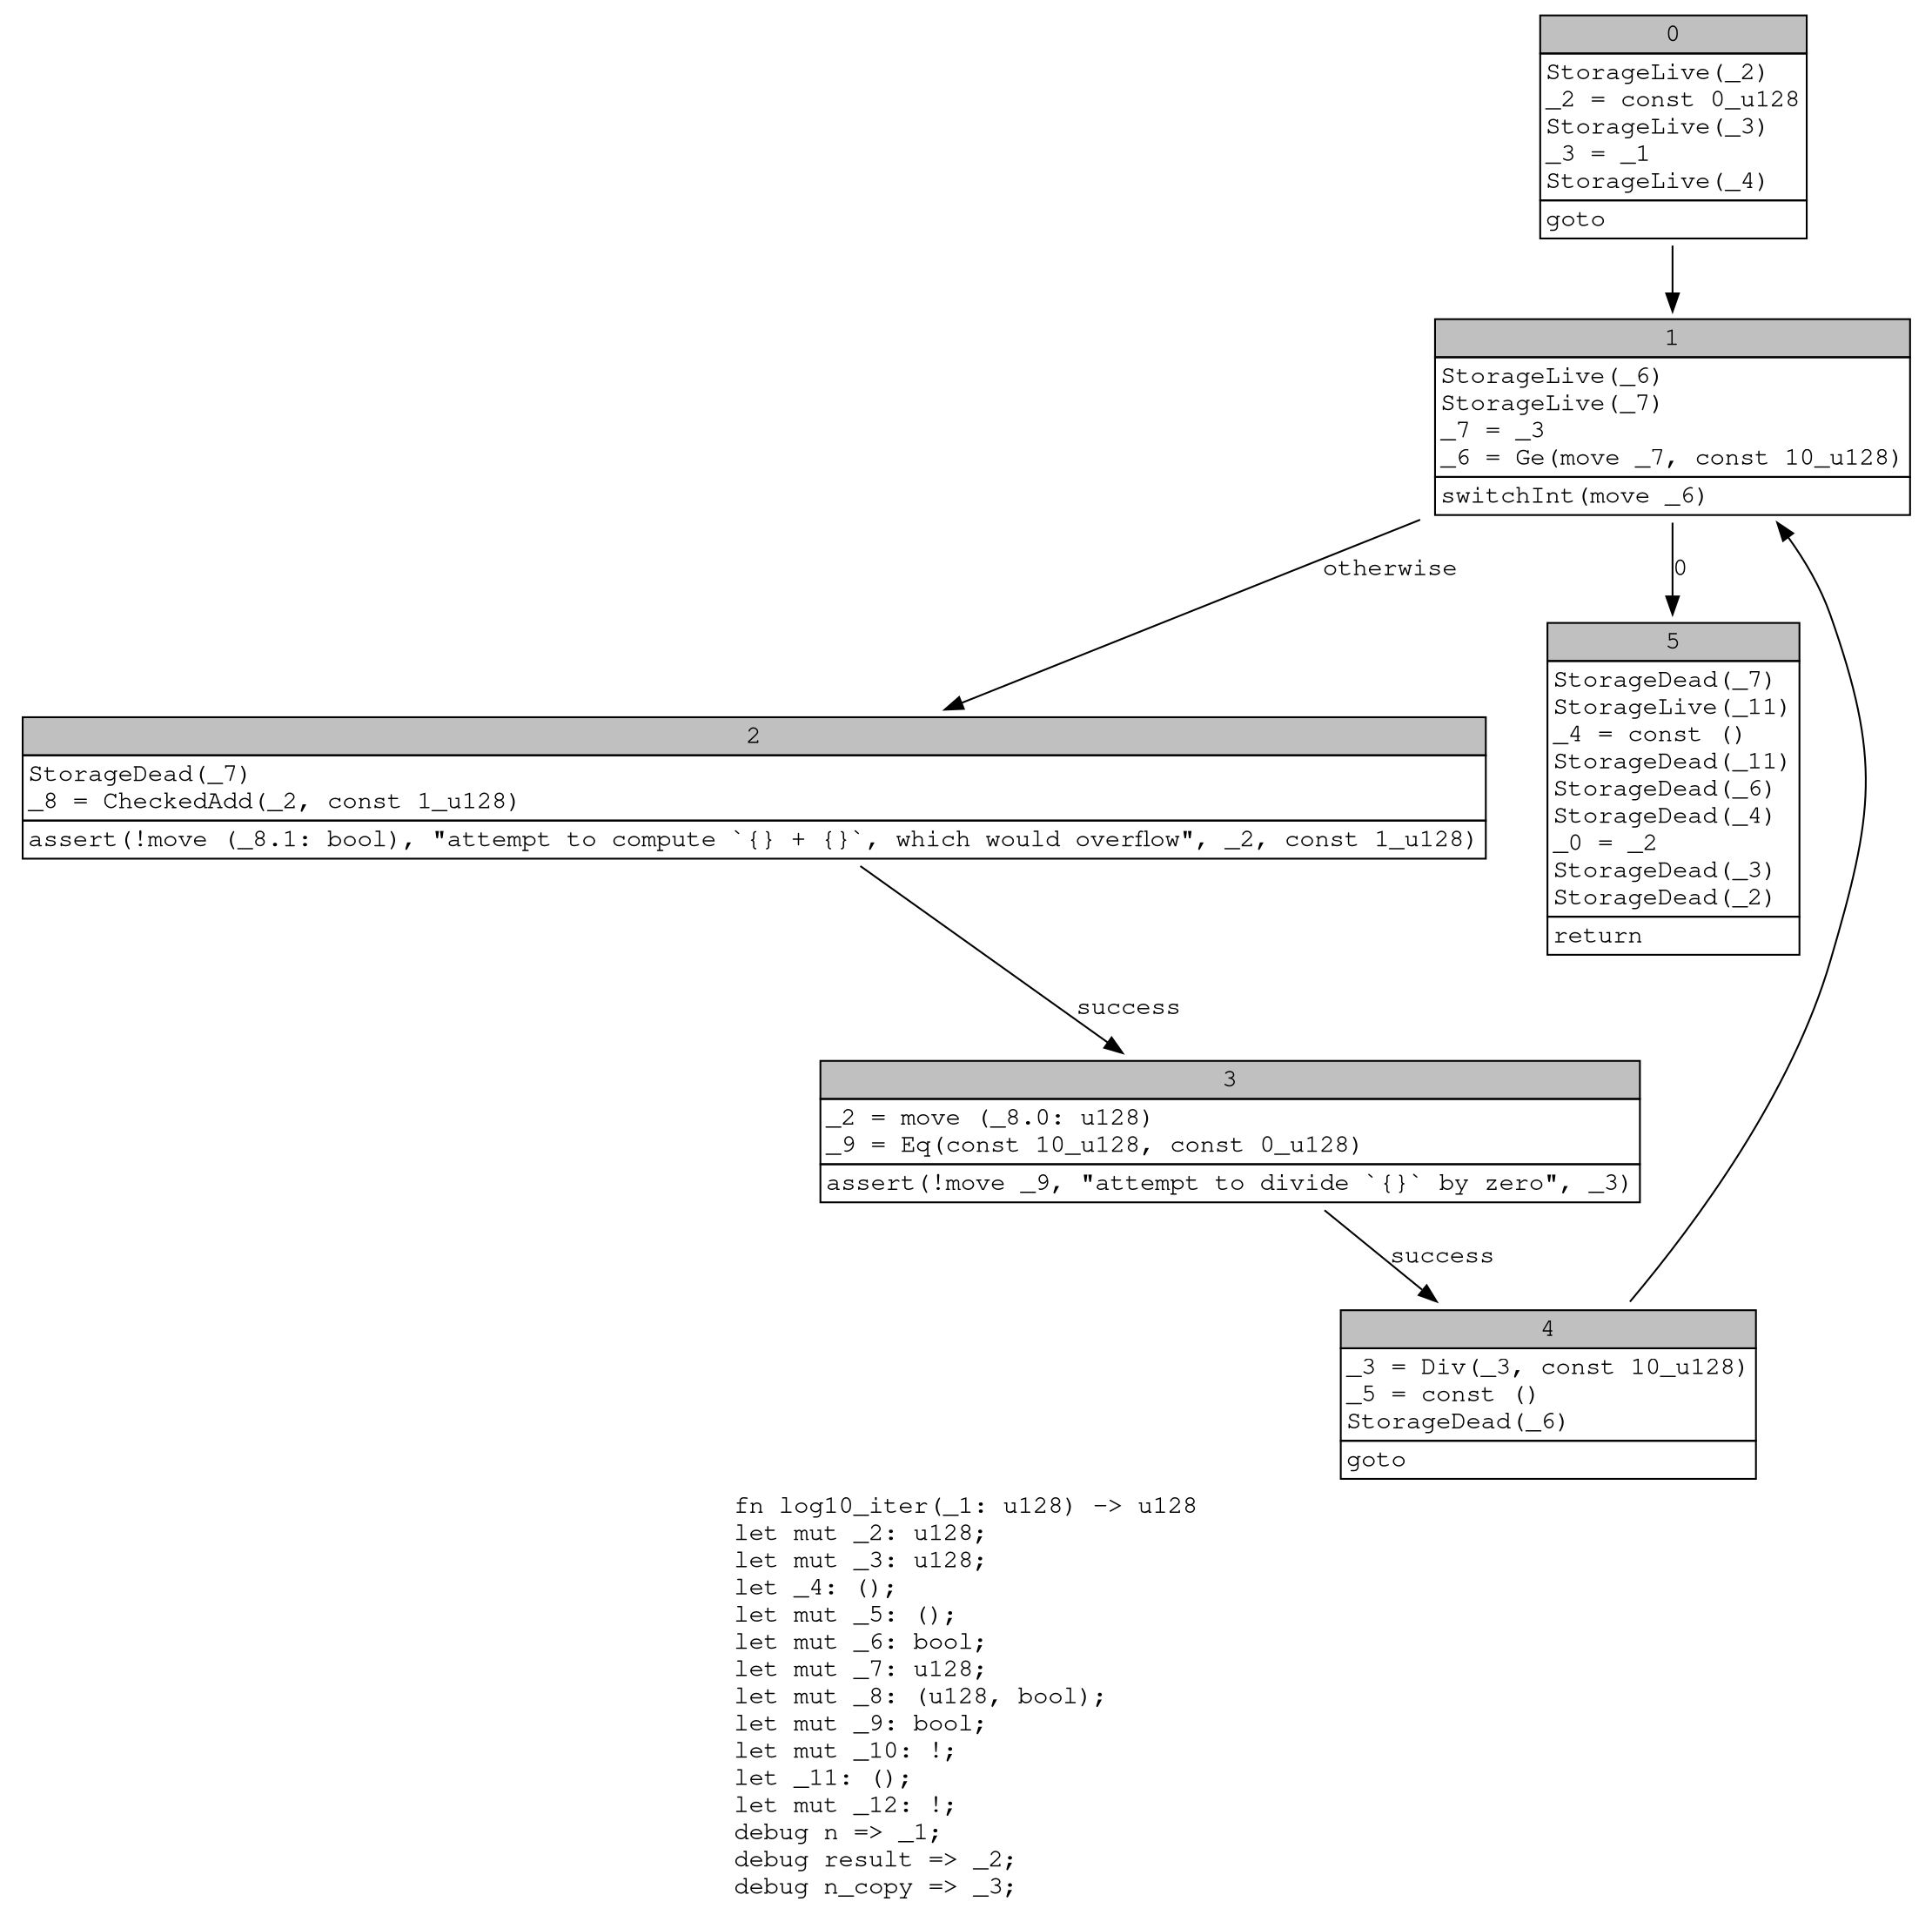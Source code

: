 digraph Mir_0_2319 {
    graph [fontname="Courier, monospace"];
    node [fontname="Courier, monospace"];
    edge [fontname="Courier, monospace"];
    label=<fn log10_iter(_1: u128) -&gt; u128<br align="left"/>let mut _2: u128;<br align="left"/>let mut _3: u128;<br align="left"/>let _4: ();<br align="left"/>let mut _5: ();<br align="left"/>let mut _6: bool;<br align="left"/>let mut _7: u128;<br align="left"/>let mut _8: (u128, bool);<br align="left"/>let mut _9: bool;<br align="left"/>let mut _10: !;<br align="left"/>let _11: ();<br align="left"/>let mut _12: !;<br align="left"/>debug n =&gt; _1;<br align="left"/>debug result =&gt; _2;<br align="left"/>debug n_copy =&gt; _3;<br align="left"/>>;
    bb0__0_2319 [shape="none", label=<<table border="0" cellborder="1" cellspacing="0"><tr><td bgcolor="gray" align="center" colspan="1">0</td></tr><tr><td align="left" balign="left">StorageLive(_2)<br/>_2 = const 0_u128<br/>StorageLive(_3)<br/>_3 = _1<br/>StorageLive(_4)<br/></td></tr><tr><td align="left">goto</td></tr></table>>];
    bb1__0_2319 [shape="none", label=<<table border="0" cellborder="1" cellspacing="0"><tr><td bgcolor="gray" align="center" colspan="1">1</td></tr><tr><td align="left" balign="left">StorageLive(_6)<br/>StorageLive(_7)<br/>_7 = _3<br/>_6 = Ge(move _7, const 10_u128)<br/></td></tr><tr><td align="left">switchInt(move _6)</td></tr></table>>];
    bb2__0_2319 [shape="none", label=<<table border="0" cellborder="1" cellspacing="0"><tr><td bgcolor="gray" align="center" colspan="1">2</td></tr><tr><td align="left" balign="left">StorageDead(_7)<br/>_8 = CheckedAdd(_2, const 1_u128)<br/></td></tr><tr><td align="left">assert(!move (_8.1: bool), &quot;attempt to compute `{} + {}`, which would overflow&quot;, _2, const 1_u128)</td></tr></table>>];
    bb3__0_2319 [shape="none", label=<<table border="0" cellborder="1" cellspacing="0"><tr><td bgcolor="gray" align="center" colspan="1">3</td></tr><tr><td align="left" balign="left">_2 = move (_8.0: u128)<br/>_9 = Eq(const 10_u128, const 0_u128)<br/></td></tr><tr><td align="left">assert(!move _9, &quot;attempt to divide `{}` by zero&quot;, _3)</td></tr></table>>];
    bb4__0_2319 [shape="none", label=<<table border="0" cellborder="1" cellspacing="0"><tr><td bgcolor="gray" align="center" colspan="1">4</td></tr><tr><td align="left" balign="left">_3 = Div(_3, const 10_u128)<br/>_5 = const ()<br/>StorageDead(_6)<br/></td></tr><tr><td align="left">goto</td></tr></table>>];
    bb5__0_2319 [shape="none", label=<<table border="0" cellborder="1" cellspacing="0"><tr><td bgcolor="gray" align="center" colspan="1">5</td></tr><tr><td align="left" balign="left">StorageDead(_7)<br/>StorageLive(_11)<br/>_4 = const ()<br/>StorageDead(_11)<br/>StorageDead(_6)<br/>StorageDead(_4)<br/>_0 = _2<br/>StorageDead(_3)<br/>StorageDead(_2)<br/></td></tr><tr><td align="left">return</td></tr></table>>];
    bb0__0_2319 -> bb1__0_2319 [label=""];
    bb1__0_2319 -> bb5__0_2319 [label="0"];
    bb1__0_2319 -> bb2__0_2319 [label="otherwise"];
    bb2__0_2319 -> bb3__0_2319 [label="success"];
    bb3__0_2319 -> bb4__0_2319 [label="success"];
    bb4__0_2319 -> bb1__0_2319 [label=""];
}
